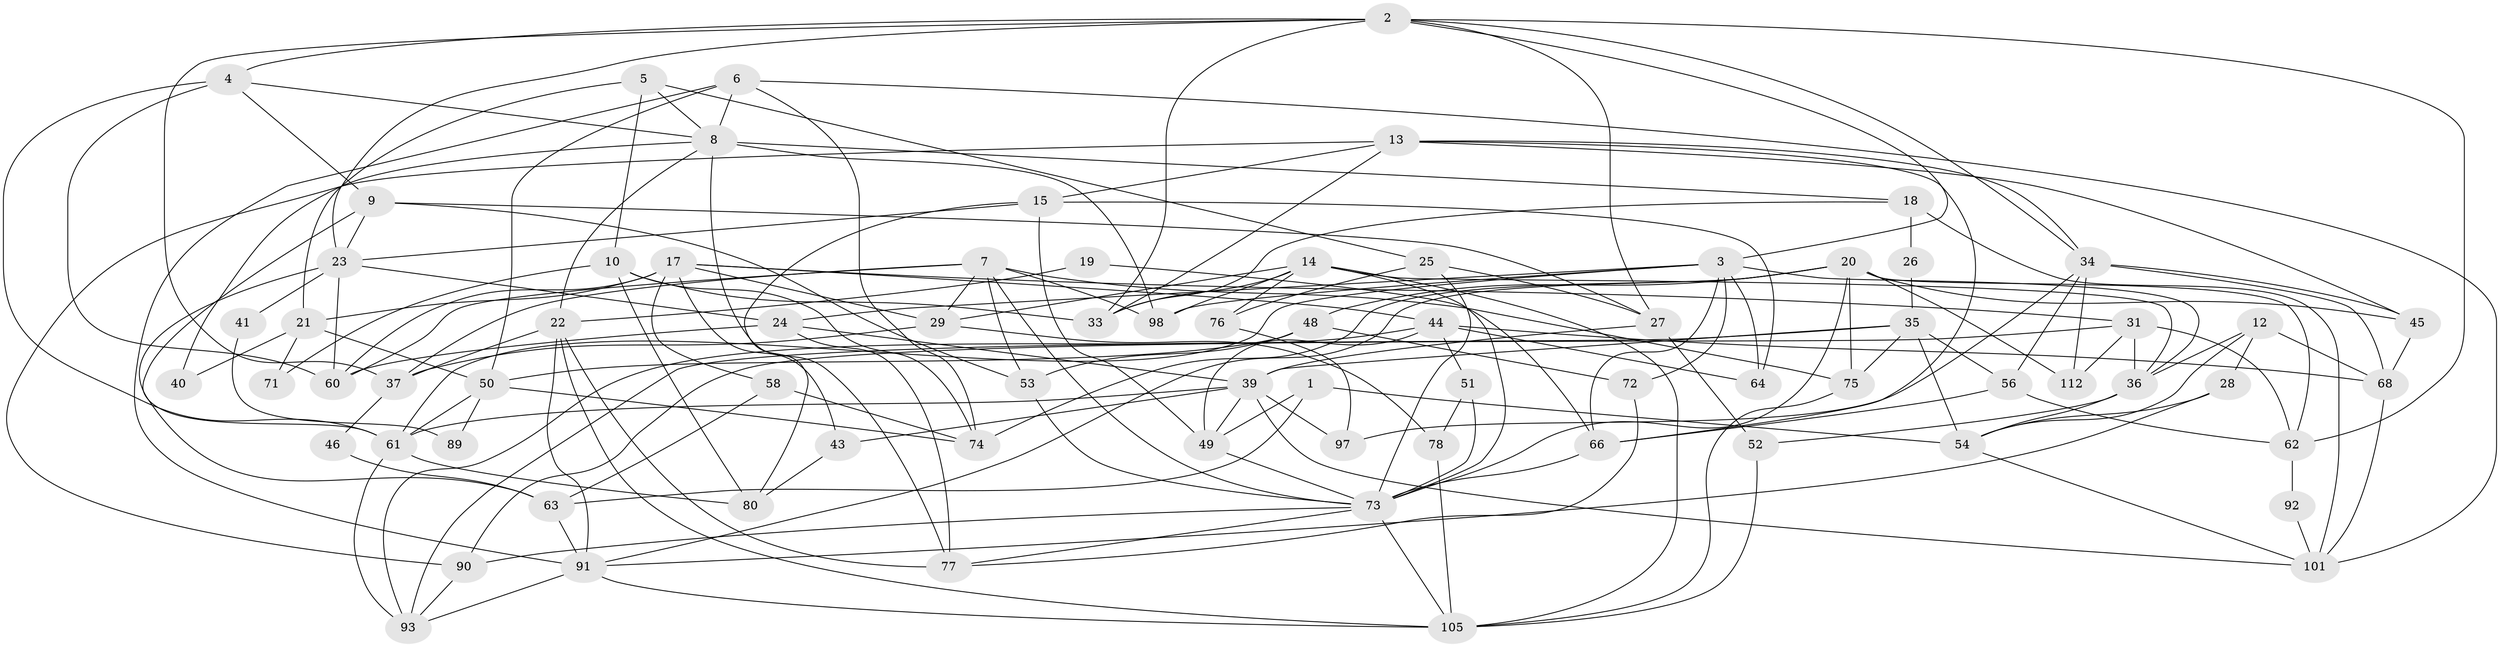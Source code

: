 // original degree distribution, {3: 0.2543859649122807, 5: 0.2807017543859649, 4: 0.2631578947368421, 2: 0.11403508771929824, 7: 0.008771929824561403, 6: 0.07017543859649122, 8: 0.008771929824561403}
// Generated by graph-tools (version 1.1) at 2025/11/02/27/25 16:11:18]
// undirected, 75 vertices, 180 edges
graph export_dot {
graph [start="1"]
  node [color=gray90,style=filled];
  1;
  2 [super="+111"];
  3 [super="+85"];
  4 [super="+88"];
  5;
  6 [super="+59"];
  7 [super="+99"];
  8 [super="+11"];
  9 [super="+65"];
  10 [super="+16"];
  12 [super="+110"];
  13 [super="+113"];
  14 [super="+86"];
  15 [super="+47"];
  17 [super="+108"];
  18 [super="+70"];
  19;
  20 [super="+55"];
  21;
  22 [super="+30"];
  23 [super="+32"];
  24 [super="+100"];
  25;
  26;
  27 [super="+82"];
  28;
  29;
  31 [super="+94"];
  33;
  34 [super="+83"];
  35 [super="+42"];
  36 [super="+38"];
  37;
  39 [super="+95"];
  40;
  41;
  43;
  44 [super="+81"];
  45 [super="+79"];
  46;
  48;
  49 [super="+67"];
  50 [super="+84"];
  51;
  52;
  53 [super="+69"];
  54 [super="+57"];
  56;
  58;
  60;
  61 [super="+114"];
  62;
  63 [super="+87"];
  64;
  66 [super="+103"];
  68;
  71;
  72;
  73 [super="+109"];
  74;
  75;
  76 [super="+104"];
  77 [super="+96"];
  78;
  80;
  89;
  90;
  91 [super="+106"];
  92;
  93 [super="+102"];
  97;
  98;
  101;
  105 [super="+107"];
  112;
  1 -- 54;
  1 -- 49;
  1 -- 63;
  2 -- 62;
  2 -- 4;
  2 -- 33;
  2 -- 3;
  2 -- 34;
  2 -- 37;
  2 -- 27;
  2 -- 23;
  3 -- 64;
  3 -- 98;
  3 -- 72;
  3 -- 61;
  3 -- 36;
  3 -- 24;
  3 -- 66;
  4 -- 8;
  4 -- 61;
  4 -- 9;
  4 -- 60;
  5 -- 8;
  5 -- 21;
  5 -- 10;
  5 -- 25;
  6 -- 74 [weight=2];
  6 -- 101;
  6 -- 91;
  6 -- 8;
  6 -- 50;
  7 -- 73;
  7 -- 37;
  7 -- 75;
  7 -- 98;
  7 -- 53;
  7 -- 60;
  7 -- 29;
  8 -- 98;
  8 -- 22;
  8 -- 40;
  8 -- 77;
  8 -- 18;
  9 -- 61;
  9 -- 53;
  9 -- 27;
  9 -- 23;
  10 -- 74;
  10 -- 80;
  10 -- 33;
  10 -- 71;
  12 -- 54;
  12 -- 36;
  12 -- 28;
  12 -- 68;
  13 -- 15;
  13 -- 33;
  13 -- 34;
  13 -- 90;
  13 -- 45;
  13 -- 66;
  14 -- 29;
  14 -- 98;
  14 -- 105;
  14 -- 33;
  14 -- 76;
  14 -- 73;
  14 -- 36;
  15 -- 80;
  15 -- 49;
  15 -- 64;
  15 -- 23;
  17 -- 29;
  17 -- 21;
  17 -- 58;
  17 -- 43;
  17 -- 44;
  17 -- 60;
  17 -- 31;
  18 -- 101;
  18 -- 26 [weight=2];
  18 -- 33;
  19 -- 22;
  19 -- 66;
  20 -- 75;
  20 -- 48;
  20 -- 62;
  20 -- 112;
  20 -- 74;
  20 -- 91;
  20 -- 73;
  20 -- 45;
  21 -- 50;
  21 -- 40;
  21 -- 71;
  22 -- 37;
  22 -- 105;
  22 -- 91;
  22 -- 77;
  23 -- 63;
  23 -- 24;
  23 -- 41 [weight=2];
  23 -- 60;
  24 -- 39;
  24 -- 60;
  24 -- 77;
  25 -- 76;
  25 -- 73;
  25 -- 27;
  26 -- 35;
  27 -- 39;
  27 -- 52;
  28 -- 54;
  28 -- 91;
  29 -- 37;
  29 -- 78;
  31 -- 62;
  31 -- 36;
  31 -- 90;
  31 -- 112;
  34 -- 68;
  34 -- 112;
  34 -- 56;
  34 -- 97;
  34 -- 45;
  35 -- 75;
  35 -- 93;
  35 -- 56;
  35 -- 54;
  35 -- 39 [weight=2];
  36 -- 52;
  36 -- 54;
  37 -- 46;
  39 -- 43;
  39 -- 61;
  39 -- 97;
  39 -- 101;
  39 -- 49;
  41 -- 89;
  43 -- 80;
  44 -- 51;
  44 -- 93;
  44 -- 64;
  44 -- 49 [weight=2];
  44 -- 68;
  45 -- 68;
  46 -- 63;
  48 -- 53 [weight=2];
  48 -- 72;
  48 -- 50;
  49 -- 73;
  50 -- 74;
  50 -- 89;
  50 -- 61;
  51 -- 73;
  51 -- 78;
  52 -- 105;
  53 -- 73;
  54 -- 101;
  56 -- 66;
  56 -- 62;
  58 -- 74;
  58 -- 63;
  61 -- 80;
  61 -- 93;
  62 -- 92;
  63 -- 91;
  66 -- 73;
  68 -- 101;
  72 -- 77;
  73 -- 77;
  73 -- 90;
  73 -- 105;
  75 -- 105;
  76 -- 97;
  78 -- 105;
  90 -- 93;
  91 -- 105;
  91 -- 93;
  92 -- 101;
}
